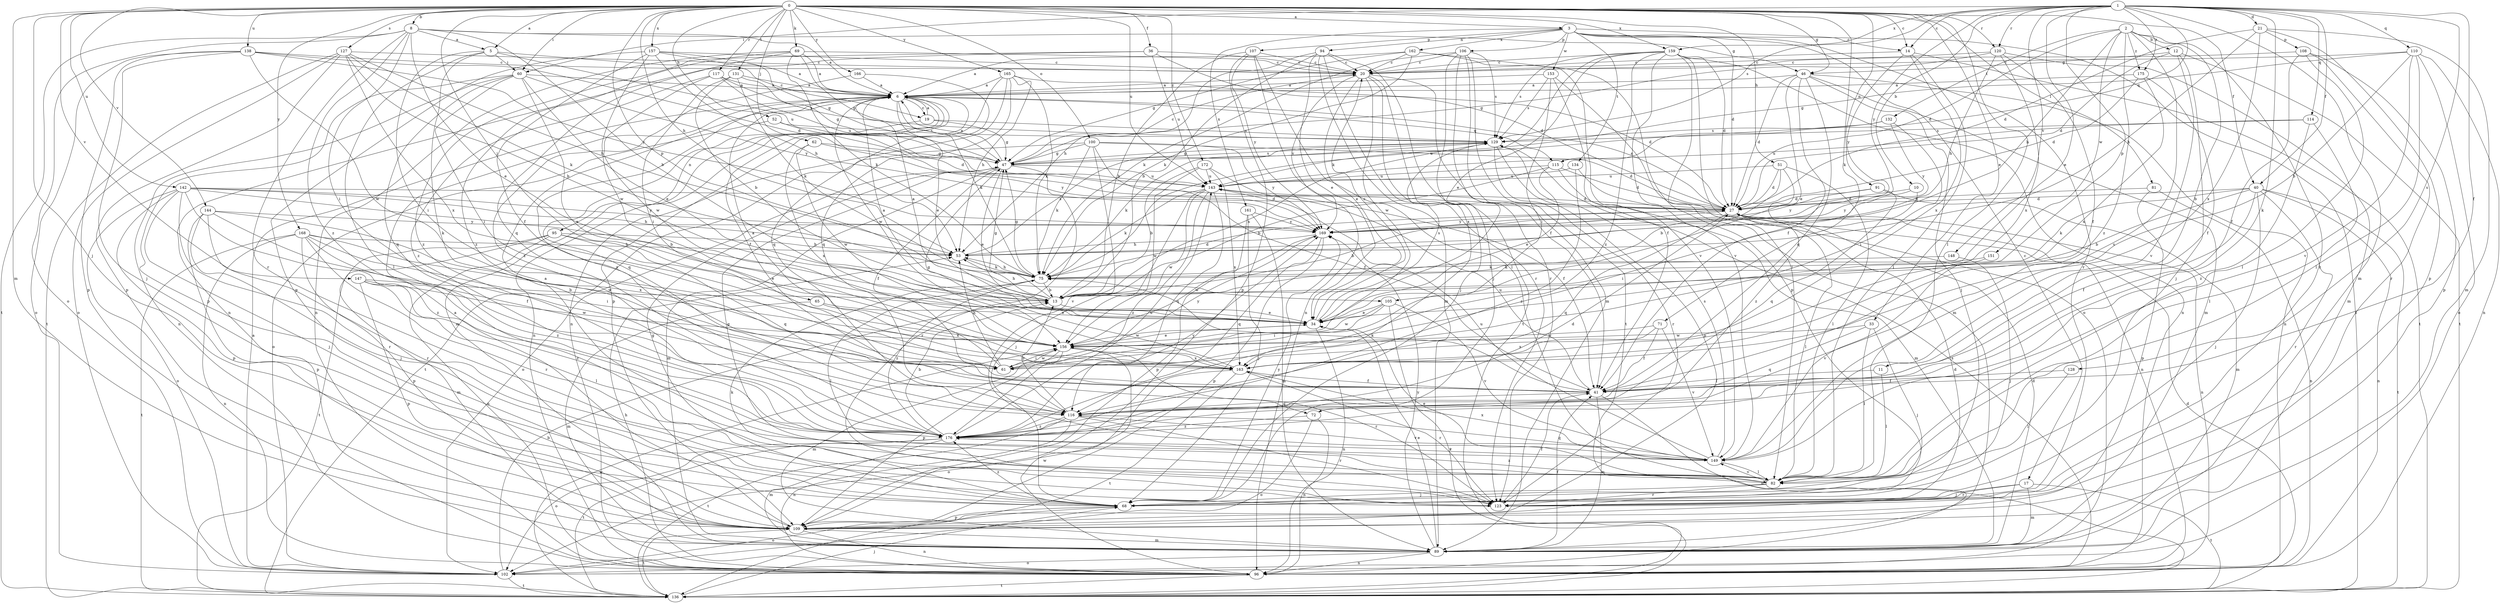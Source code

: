 strict digraph  {
0;
1;
2;
3;
5;
6;
8;
10;
11;
12;
13;
14;
17;
19;
20;
21;
27;
33;
34;
36;
40;
41;
46;
47;
51;
52;
53;
60;
61;
62;
65;
68;
69;
71;
72;
75;
81;
82;
89;
91;
94;
95;
96;
100;
102;
105;
106;
107;
108;
109;
110;
114;
115;
116;
117;
120;
123;
127;
128;
129;
131;
132;
134;
136;
138;
142;
143;
144;
147;
148;
149;
151;
153;
156;
157;
159;
161;
162;
163;
165;
166;
168;
169;
172;
175;
176;
0 -> 3  [label=a];
0 -> 5  [label=a];
0 -> 8  [label=b];
0 -> 14  [label=c];
0 -> 33  [label=e];
0 -> 36  [label=f];
0 -> 40  [label=f];
0 -> 46  [label=g];
0 -> 51  [label=h];
0 -> 52  [label=h];
0 -> 53  [label=h];
0 -> 60  [label=i];
0 -> 62  [label=j];
0 -> 65  [label=j];
0 -> 68  [label=j];
0 -> 69  [label=k];
0 -> 71  [label=k];
0 -> 81  [label=l];
0 -> 82  [label=l];
0 -> 89  [label=m];
0 -> 91  [label=n];
0 -> 100  [label=o];
0 -> 105  [label=p];
0 -> 117  [label=r];
0 -> 120  [label=r];
0 -> 127  [label=s];
0 -> 131  [label=t];
0 -> 138  [label=u];
0 -> 142  [label=u];
0 -> 143  [label=u];
0 -> 144  [label=v];
0 -> 147  [label=v];
0 -> 157  [label=x];
0 -> 159  [label=x];
0 -> 165  [label=y];
0 -> 166  [label=y];
0 -> 168  [label=y];
0 -> 172  [label=z];
1 -> 10  [label=b];
1 -> 14  [label=c];
1 -> 21  [label=d];
1 -> 34  [label=e];
1 -> 40  [label=f];
1 -> 41  [label=f];
1 -> 60  [label=i];
1 -> 72  [label=k];
1 -> 89  [label=m];
1 -> 105  [label=p];
1 -> 110  [label=q];
1 -> 114  [label=q];
1 -> 115  [label=q];
1 -> 120  [label=r];
1 -> 128  [label=s];
1 -> 129  [label=s];
1 -> 148  [label=v];
1 -> 159  [label=x];
1 -> 169  [label=y];
1 -> 175  [label=z];
2 -> 11  [label=b];
2 -> 12  [label=b];
2 -> 27  [label=d];
2 -> 53  [label=h];
2 -> 123  [label=r];
2 -> 132  [label=t];
2 -> 149  [label=v];
2 -> 151  [label=w];
2 -> 175  [label=z];
2 -> 176  [label=z];
3 -> 14  [label=c];
3 -> 17  [label=c];
3 -> 27  [label=d];
3 -> 94  [label=n];
3 -> 106  [label=p];
3 -> 107  [label=p];
3 -> 123  [label=r];
3 -> 134  [label=t];
3 -> 136  [label=t];
3 -> 153  [label=w];
3 -> 161  [label=x];
3 -> 162  [label=x];
5 -> 19  [label=c];
5 -> 60  [label=i];
5 -> 61  [label=i];
5 -> 72  [label=k];
5 -> 82  [label=l];
5 -> 143  [label=u];
6 -> 19  [label=c];
6 -> 34  [label=e];
6 -> 41  [label=f];
6 -> 75  [label=k];
6 -> 89  [label=m];
6 -> 95  [label=n];
6 -> 96  [label=n];
6 -> 115  [label=q];
6 -> 156  [label=w];
6 -> 176  [label=z];
8 -> 5  [label=a];
8 -> 6  [label=a];
8 -> 13  [label=b];
8 -> 34  [label=e];
8 -> 46  [label=g];
8 -> 61  [label=i];
8 -> 102  [label=o];
8 -> 123  [label=r];
8 -> 136  [label=t];
8 -> 176  [label=z];
10 -> 27  [label=d];
10 -> 61  [label=i];
10 -> 169  [label=y];
11 -> 41  [label=f];
11 -> 82  [label=l];
12 -> 27  [label=d];
12 -> 46  [label=g];
12 -> 68  [label=j];
12 -> 136  [label=t];
12 -> 149  [label=v];
13 -> 6  [label=a];
13 -> 34  [label=e];
13 -> 47  [label=g];
13 -> 53  [label=h];
13 -> 129  [label=s];
14 -> 20  [label=c];
14 -> 82  [label=l];
14 -> 136  [label=t];
14 -> 163  [label=x];
14 -> 169  [label=y];
17 -> 68  [label=j];
17 -> 89  [label=m];
17 -> 123  [label=r];
17 -> 136  [label=t];
19 -> 6  [label=a];
19 -> 47  [label=g];
19 -> 116  [label=q];
19 -> 129  [label=s];
20 -> 6  [label=a];
20 -> 34  [label=e];
20 -> 41  [label=f];
20 -> 68  [label=j];
20 -> 156  [label=w];
20 -> 163  [label=x];
20 -> 169  [label=y];
21 -> 27  [label=d];
21 -> 53  [label=h];
21 -> 89  [label=m];
21 -> 108  [label=p];
21 -> 109  [label=p];
21 -> 163  [label=x];
27 -> 6  [label=a];
27 -> 13  [label=b];
27 -> 82  [label=l];
27 -> 96  [label=n];
27 -> 116  [label=q];
27 -> 169  [label=y];
33 -> 68  [label=j];
33 -> 82  [label=l];
33 -> 116  [label=q];
33 -> 156  [label=w];
34 -> 6  [label=a];
34 -> 20  [label=c];
34 -> 96  [label=n];
34 -> 129  [label=s];
34 -> 156  [label=w];
36 -> 20  [label=c];
36 -> 27  [label=d];
36 -> 96  [label=n];
36 -> 143  [label=u];
36 -> 176  [label=z];
40 -> 13  [label=b];
40 -> 27  [label=d];
40 -> 41  [label=f];
40 -> 68  [label=j];
40 -> 75  [label=k];
40 -> 96  [label=n];
40 -> 123  [label=r];
40 -> 136  [label=t];
41 -> 75  [label=k];
41 -> 89  [label=m];
41 -> 96  [label=n];
41 -> 116  [label=q];
41 -> 143  [label=u];
46 -> 6  [label=a];
46 -> 27  [label=d];
46 -> 34  [label=e];
46 -> 41  [label=f];
46 -> 68  [label=j];
46 -> 89  [label=m];
46 -> 96  [label=n];
46 -> 116  [label=q];
47 -> 6  [label=a];
47 -> 20  [label=c];
47 -> 34  [label=e];
47 -> 41  [label=f];
47 -> 89  [label=m];
47 -> 102  [label=o];
47 -> 123  [label=r];
47 -> 129  [label=s];
47 -> 143  [label=u];
51 -> 13  [label=b];
51 -> 27  [label=d];
51 -> 82  [label=l];
51 -> 143  [label=u];
51 -> 176  [label=z];
52 -> 27  [label=d];
52 -> 102  [label=o];
52 -> 129  [label=s];
53 -> 75  [label=k];
53 -> 129  [label=s];
60 -> 6  [label=a];
60 -> 34  [label=e];
60 -> 61  [label=i];
60 -> 96  [label=n];
60 -> 109  [label=p];
60 -> 116  [label=q];
60 -> 163  [label=x];
60 -> 169  [label=y];
61 -> 6  [label=a];
61 -> 53  [label=h];
61 -> 156  [label=w];
61 -> 169  [label=y];
62 -> 47  [label=g];
62 -> 156  [label=w];
62 -> 163  [label=x];
62 -> 169  [label=y];
65 -> 34  [label=e];
65 -> 89  [label=m];
65 -> 163  [label=x];
68 -> 47  [label=g];
68 -> 75  [label=k];
68 -> 102  [label=o];
68 -> 109  [label=p];
68 -> 169  [label=y];
68 -> 176  [label=z];
69 -> 6  [label=a];
69 -> 20  [label=c];
69 -> 47  [label=g];
69 -> 75  [label=k];
69 -> 96  [label=n];
69 -> 116  [label=q];
69 -> 176  [label=z];
71 -> 41  [label=f];
71 -> 149  [label=v];
71 -> 156  [label=w];
71 -> 163  [label=x];
72 -> 96  [label=n];
72 -> 102  [label=o];
72 -> 176  [label=z];
75 -> 13  [label=b];
75 -> 27  [label=d];
75 -> 47  [label=g];
75 -> 53  [label=h];
75 -> 82  [label=l];
75 -> 176  [label=z];
81 -> 27  [label=d];
81 -> 96  [label=n];
81 -> 109  [label=p];
82 -> 34  [label=e];
82 -> 47  [label=g];
82 -> 68  [label=j];
82 -> 123  [label=r];
82 -> 149  [label=v];
82 -> 176  [label=z];
89 -> 27  [label=d];
89 -> 34  [label=e];
89 -> 41  [label=f];
89 -> 96  [label=n];
89 -> 102  [label=o];
89 -> 169  [label=y];
91 -> 27  [label=d];
91 -> 89  [label=m];
91 -> 116  [label=q];
91 -> 169  [label=y];
94 -> 13  [label=b];
94 -> 20  [label=c];
94 -> 34  [label=e];
94 -> 53  [label=h];
94 -> 89  [label=m];
94 -> 123  [label=r];
94 -> 136  [label=t];
95 -> 34  [label=e];
95 -> 53  [label=h];
95 -> 89  [label=m];
95 -> 96  [label=n];
95 -> 116  [label=q];
95 -> 136  [label=t];
96 -> 53  [label=h];
96 -> 129  [label=s];
96 -> 136  [label=t];
96 -> 156  [label=w];
100 -> 27  [label=d];
100 -> 41  [label=f];
100 -> 47  [label=g];
100 -> 75  [label=k];
100 -> 136  [label=t];
100 -> 149  [label=v];
100 -> 169  [label=y];
102 -> 6  [label=a];
102 -> 13  [label=b];
102 -> 136  [label=t];
105 -> 34  [label=e];
105 -> 61  [label=i];
105 -> 136  [label=t];
105 -> 149  [label=v];
105 -> 156  [label=w];
106 -> 20  [label=c];
106 -> 68  [label=j];
106 -> 75  [label=k];
106 -> 89  [label=m];
106 -> 123  [label=r];
106 -> 129  [label=s];
106 -> 136  [label=t];
107 -> 13  [label=b];
107 -> 20  [label=c];
107 -> 82  [label=l];
107 -> 96  [label=n];
107 -> 109  [label=p];
107 -> 169  [label=y];
108 -> 20  [label=c];
108 -> 41  [label=f];
108 -> 82  [label=l];
108 -> 109  [label=p];
108 -> 123  [label=r];
109 -> 6  [label=a];
109 -> 27  [label=d];
109 -> 89  [label=m];
109 -> 96  [label=n];
109 -> 136  [label=t];
110 -> 13  [label=b];
110 -> 20  [label=c];
110 -> 47  [label=g];
110 -> 82  [label=l];
110 -> 96  [label=n];
110 -> 102  [label=o];
110 -> 149  [label=v];
114 -> 82  [label=l];
114 -> 129  [label=s];
114 -> 143  [label=u];
114 -> 176  [label=z];
115 -> 13  [label=b];
115 -> 27  [label=d];
115 -> 34  [label=e];
115 -> 89  [label=m];
115 -> 143  [label=u];
116 -> 13  [label=b];
116 -> 96  [label=n];
116 -> 123  [label=r];
116 -> 136  [label=t];
116 -> 149  [label=v];
116 -> 176  [label=z];
117 -> 6  [label=a];
117 -> 129  [label=s];
117 -> 143  [label=u];
117 -> 156  [label=w];
117 -> 176  [label=z];
120 -> 20  [label=c];
120 -> 41  [label=f];
120 -> 47  [label=g];
120 -> 53  [label=h];
120 -> 89  [label=m];
120 -> 163  [label=x];
123 -> 41  [label=f];
127 -> 13  [label=b];
127 -> 20  [label=c];
127 -> 53  [label=h];
127 -> 75  [label=k];
127 -> 102  [label=o];
127 -> 109  [label=p];
127 -> 136  [label=t];
127 -> 163  [label=x];
128 -> 41  [label=f];
128 -> 82  [label=l];
129 -> 47  [label=g];
129 -> 75  [label=k];
129 -> 109  [label=p];
129 -> 123  [label=r];
131 -> 6  [label=a];
131 -> 13  [label=b];
131 -> 47  [label=g];
131 -> 61  [label=i];
131 -> 75  [label=k];
132 -> 61  [label=i];
132 -> 129  [label=s];
132 -> 143  [label=u];
132 -> 169  [label=y];
134 -> 96  [label=n];
134 -> 143  [label=u];
134 -> 176  [label=z];
136 -> 27  [label=d];
136 -> 68  [label=j];
136 -> 156  [label=w];
138 -> 20  [label=c];
138 -> 27  [label=d];
138 -> 68  [label=j];
138 -> 102  [label=o];
138 -> 109  [label=p];
138 -> 156  [label=w];
138 -> 169  [label=y];
142 -> 13  [label=b];
142 -> 27  [label=d];
142 -> 53  [label=h];
142 -> 68  [label=j];
142 -> 102  [label=o];
142 -> 109  [label=p];
142 -> 123  [label=r];
142 -> 169  [label=y];
142 -> 176  [label=z];
143 -> 27  [label=d];
143 -> 68  [label=j];
143 -> 75  [label=k];
143 -> 116  [label=q];
143 -> 156  [label=w];
143 -> 176  [label=z];
144 -> 41  [label=f];
144 -> 68  [label=j];
144 -> 109  [label=p];
144 -> 123  [label=r];
144 -> 163  [label=x];
144 -> 169  [label=y];
147 -> 13  [label=b];
147 -> 82  [label=l];
147 -> 109  [label=p];
147 -> 156  [label=w];
147 -> 176  [label=z];
148 -> 68  [label=j];
148 -> 75  [label=k];
149 -> 6  [label=a];
149 -> 82  [label=l];
149 -> 116  [label=q];
149 -> 129  [label=s];
149 -> 143  [label=u];
149 -> 163  [label=x];
151 -> 75  [label=k];
151 -> 149  [label=v];
153 -> 6  [label=a];
153 -> 41  [label=f];
153 -> 61  [label=i];
153 -> 89  [label=m];
153 -> 129  [label=s];
156 -> 34  [label=e];
156 -> 61  [label=i];
156 -> 89  [label=m];
156 -> 109  [label=p];
156 -> 123  [label=r];
156 -> 163  [label=x];
157 -> 6  [label=a];
157 -> 20  [label=c];
157 -> 41  [label=f];
157 -> 47  [label=g];
157 -> 53  [label=h];
157 -> 109  [label=p];
157 -> 156  [label=w];
159 -> 20  [label=c];
159 -> 27  [label=d];
159 -> 34  [label=e];
159 -> 75  [label=k];
159 -> 82  [label=l];
159 -> 96  [label=n];
159 -> 102  [label=o];
159 -> 129  [label=s];
159 -> 149  [label=v];
159 -> 176  [label=z];
161 -> 68  [label=j];
161 -> 89  [label=m];
161 -> 109  [label=p];
161 -> 169  [label=y];
162 -> 6  [label=a];
162 -> 20  [label=c];
162 -> 47  [label=g];
162 -> 75  [label=k];
162 -> 109  [label=p];
162 -> 149  [label=v];
163 -> 41  [label=f];
163 -> 47  [label=g];
163 -> 102  [label=o];
163 -> 123  [label=r];
163 -> 136  [label=t];
165 -> 6  [label=a];
165 -> 27  [label=d];
165 -> 53  [label=h];
165 -> 75  [label=k];
165 -> 96  [label=n];
165 -> 109  [label=p];
165 -> 116  [label=q];
166 -> 6  [label=a];
166 -> 116  [label=q];
166 -> 176  [label=z];
168 -> 53  [label=h];
168 -> 61  [label=i];
168 -> 96  [label=n];
168 -> 109  [label=p];
168 -> 123  [label=r];
168 -> 136  [label=t];
168 -> 156  [label=w];
168 -> 176  [label=z];
169 -> 53  [label=h];
169 -> 109  [label=p];
169 -> 116  [label=q];
169 -> 156  [label=w];
172 -> 13  [label=b];
172 -> 41  [label=f];
172 -> 143  [label=u];
172 -> 156  [label=w];
172 -> 163  [label=x];
175 -> 6  [label=a];
175 -> 27  [label=d];
175 -> 41  [label=f];
175 -> 163  [label=x];
176 -> 13  [label=b];
176 -> 27  [label=d];
176 -> 89  [label=m];
176 -> 102  [label=o];
176 -> 136  [label=t];
176 -> 143  [label=u];
176 -> 149  [label=v];
176 -> 169  [label=y];
}
